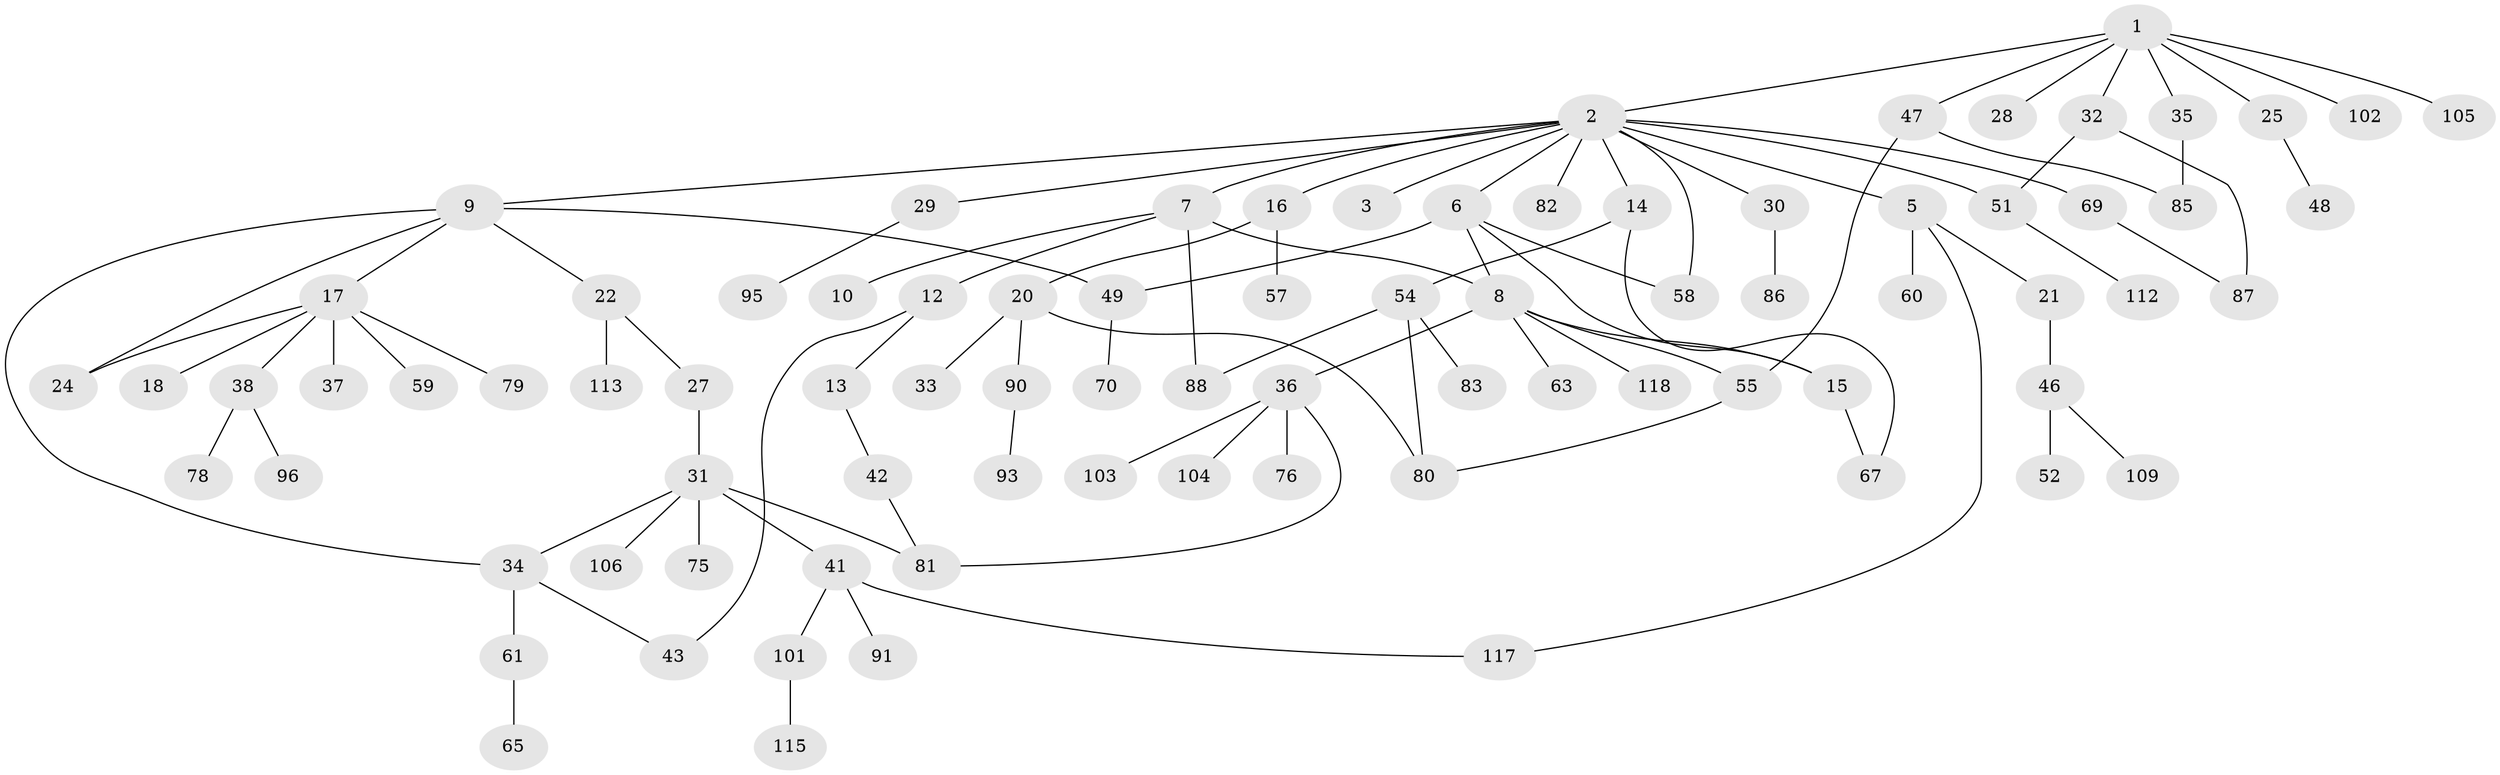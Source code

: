 // original degree distribution, {6: 0.025210084033613446, 10: 0.008403361344537815, 2: 0.33613445378151263, 3: 0.21008403361344538, 4: 0.058823529411764705, 5: 0.025210084033613446, 7: 0.008403361344537815, 1: 0.3277310924369748}
// Generated by graph-tools (version 1.1) at 2025/41/03/06/25 10:41:25]
// undirected, 83 vertices, 100 edges
graph export_dot {
graph [start="1"]
  node [color=gray90,style=filled];
  1 [super="+19"];
  2 [super="+4"];
  3 [super="+68"];
  5 [super="+23"];
  6 [super="+11"];
  7 [super="+73"];
  8 [super="+40"];
  9 [super="+45"];
  10 [super="+50"];
  12 [super="+119"];
  13;
  14;
  15;
  16;
  17 [super="+26"];
  18;
  20 [super="+84"];
  21;
  22;
  24;
  25;
  27 [super="+71"];
  28;
  29 [super="+39"];
  30;
  31 [super="+77"];
  32 [super="+56"];
  33 [super="+110"];
  34 [super="+44"];
  35;
  36 [super="+64"];
  37;
  38;
  41 [super="+74"];
  42;
  43;
  46 [super="+94"];
  47 [super="+53"];
  48;
  49;
  51 [super="+100"];
  52 [super="+89"];
  54 [super="+62"];
  55 [super="+66"];
  57;
  58 [super="+72"];
  59;
  60;
  61;
  63 [super="+107"];
  65;
  67;
  69;
  70 [super="+114"];
  75;
  76 [super="+97"];
  78 [super="+92"];
  79;
  80 [super="+111"];
  81 [super="+98"];
  82;
  83;
  85 [super="+99"];
  86;
  87 [super="+116"];
  88;
  90;
  91;
  93;
  95;
  96 [super="+108"];
  101;
  102;
  103;
  104;
  105;
  106;
  109;
  112;
  113;
  115;
  117;
  118;
  1 -- 2;
  1 -- 25;
  1 -- 28;
  1 -- 47;
  1 -- 102;
  1 -- 32;
  1 -- 35;
  1 -- 105;
  2 -- 3;
  2 -- 5;
  2 -- 14;
  2 -- 29;
  2 -- 30;
  2 -- 51;
  2 -- 58;
  2 -- 82;
  2 -- 16;
  2 -- 69;
  2 -- 6;
  2 -- 7;
  2 -- 9;
  5 -- 21;
  5 -- 117;
  5 -- 60;
  6 -- 49;
  6 -- 15;
  6 -- 58;
  6 -- 8;
  7 -- 8;
  7 -- 10;
  7 -- 12;
  7 -- 88;
  8 -- 36;
  8 -- 15;
  8 -- 55;
  8 -- 118;
  8 -- 63;
  9 -- 17;
  9 -- 22;
  9 -- 24;
  9 -- 49;
  9 -- 34;
  12 -- 13;
  12 -- 43;
  13 -- 42;
  14 -- 54;
  14 -- 67;
  15 -- 67;
  16 -- 20;
  16 -- 57;
  17 -- 18;
  17 -- 24;
  17 -- 38;
  17 -- 59;
  17 -- 79;
  17 -- 37;
  20 -- 33;
  20 -- 80;
  20 -- 90;
  21 -- 46;
  22 -- 27;
  22 -- 113;
  25 -- 48;
  27 -- 31;
  29 -- 95;
  30 -- 86;
  31 -- 34;
  31 -- 41;
  31 -- 75;
  31 -- 81;
  31 -- 106;
  32 -- 51;
  32 -- 87;
  34 -- 43;
  34 -- 61;
  35 -- 85;
  36 -- 76;
  36 -- 103;
  36 -- 104;
  36 -- 81;
  38 -- 78;
  38 -- 96;
  41 -- 91;
  41 -- 117;
  41 -- 101;
  42 -- 81;
  46 -- 52;
  46 -- 109;
  47 -- 85;
  47 -- 55;
  49 -- 70;
  51 -- 112;
  54 -- 83;
  54 -- 80;
  54 -- 88;
  55 -- 80;
  61 -- 65;
  69 -- 87;
  90 -- 93;
  101 -- 115;
}
